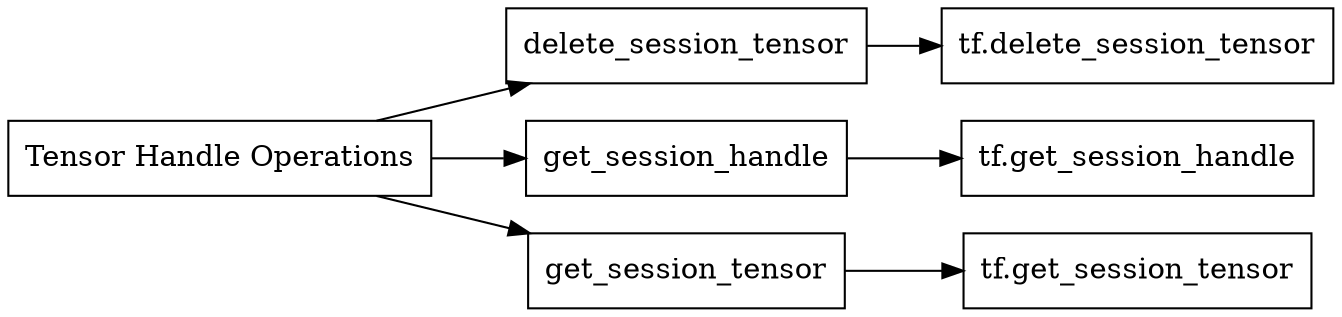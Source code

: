 digraph "Tensor Handle Operations"{
rankdir="LR"
node [shape="box"]
		"Tensor Handle Operations" -> "delete_session_tensor" -> "tf.delete_session_tensor";
		"Tensor Handle Operations" -> "get_session_handle" -> "tf.get_session_handle";
		"Tensor Handle Operations" -> "get_session_tensor" -> "tf.get_session_tensor";
}
